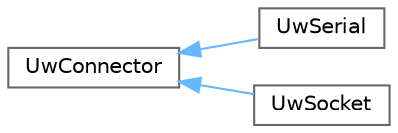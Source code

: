 digraph "Graphical Class Hierarchy"
{
 // LATEX_PDF_SIZE
  bgcolor="transparent";
  edge [fontname=Helvetica,fontsize=10,labelfontname=Helvetica,labelfontsize=10];
  node [fontname=Helvetica,fontsize=10,shape=box,height=0.2,width=0.4];
  rankdir="LR";
  Node0 [id="Node000000",label="UwConnector",height=0.2,width=0.4,color="grey40", fillcolor="white", style="filled",URL="$classUwConnector.html",tooltip="Class UwConnector allows to specify an interface between the UwDriver object and the device."];
  Node0 -> Node1 [id="edge379_Node000000_Node000001",dir="back",color="steelblue1",style="solid",tooltip=" "];
  Node1 [id="Node000001",label="UwSerial",height=0.2,width=0.4,color="grey40", fillcolor="white", style="filled",URL="$classUwSerial.html",tooltip="Class that implements serial port connection."];
  Node0 -> Node2 [id="edge380_Node000000_Node000002",dir="back",color="steelblue1",style="solid",tooltip=" "];
  Node2 [id="Node000002",label="UwSocket",height=0.2,width=0.4,color="grey40", fillcolor="white", style="filled",URL="$classUwSocket.html",tooltip="Class that implements a TCP or UDP socket."];
}
